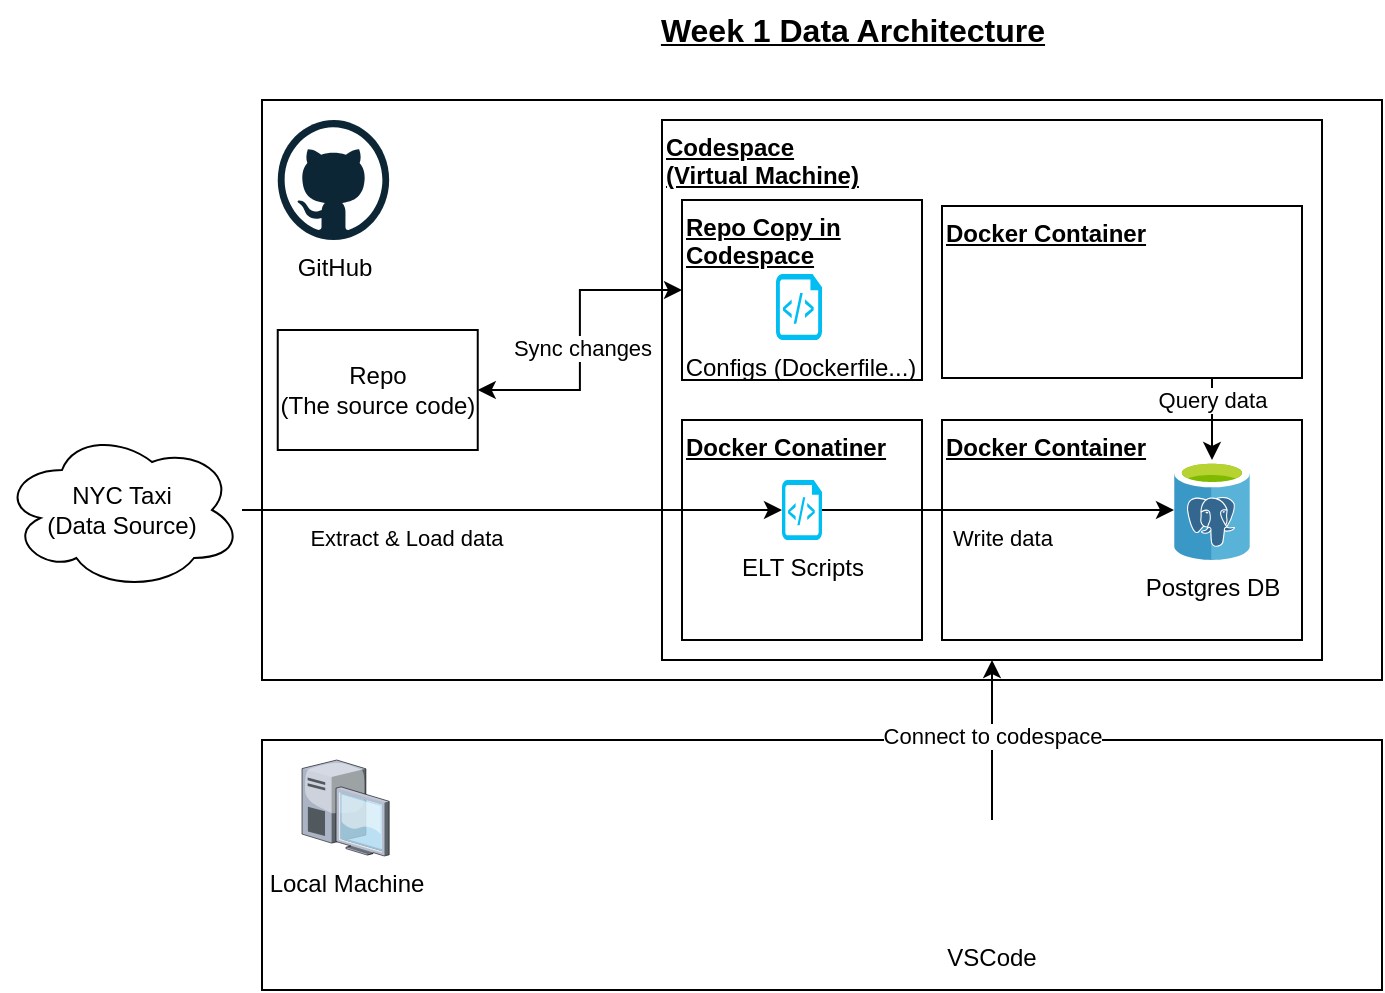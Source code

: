 <mxfile version="21.6.6" type="device">
  <diagram name="Page-1" id="iUM964dhSpFM8SjVnN2g">
    <mxGraphModel dx="1434" dy="690" grid="1" gridSize="10" guides="1" tooltips="1" connect="1" arrows="1" fold="1" page="1" pageScale="1" pageWidth="850" pageHeight="1100" math="0" shadow="0">
      <root>
        <mxCell id="0" />
        <mxCell id="1" parent="0" />
        <mxCell id="ywrwNOs_BQkq8wiRAcHL-15" value="" style="rounded=0;whiteSpace=wrap;html=1;" vertex="1" parent="1">
          <mxGeometry x="130" y="70" width="560" height="290" as="geometry" />
        </mxCell>
        <mxCell id="ywrwNOs_BQkq8wiRAcHL-14" value="" style="rounded=0;whiteSpace=wrap;html=1;" vertex="1" parent="1">
          <mxGeometry x="130" y="390" width="560" height="125" as="geometry" />
        </mxCell>
        <mxCell id="ywrwNOs_BQkq8wiRAcHL-23" value="Codespace&lt;br&gt;(Virtual Machine)" style="rounded=0;whiteSpace=wrap;html=1;verticalAlign=top;align=left;fontStyle=5" vertex="1" parent="1">
          <mxGeometry x="330" y="80" width="330" height="270" as="geometry" />
        </mxCell>
        <mxCell id="ywrwNOs_BQkq8wiRAcHL-48" value="Repo Copy in Codespace" style="rounded=0;whiteSpace=wrap;html=1;align=left;verticalAlign=top;fontStyle=5" vertex="1" parent="1">
          <mxGeometry x="340" y="120" width="120" height="90" as="geometry" />
        </mxCell>
        <mxCell id="ywrwNOs_BQkq8wiRAcHL-49" value="Docker Container" style="rounded=0;whiteSpace=wrap;html=1;verticalAlign=top;fontStyle=5;align=left;" vertex="1" parent="1">
          <mxGeometry x="470" y="123" width="180" height="86" as="geometry" />
        </mxCell>
        <mxCell id="ywrwNOs_BQkq8wiRAcHL-50" value="Docker Container" style="rounded=0;whiteSpace=wrap;html=1;verticalAlign=top;fontStyle=5;align=left;fontSize=12;" vertex="1" parent="1">
          <mxGeometry x="470" y="230" width="180" height="110" as="geometry" />
        </mxCell>
        <mxCell id="ywrwNOs_BQkq8wiRAcHL-24" value="Postgres DB" style="image;sketch=0;aspect=fixed;html=1;points=[];align=center;fontSize=12;image=img/lib/mscae/Azure_Database_for_PostgreSQL_servers.svg;" vertex="1" parent="1">
          <mxGeometry x="586" y="250" width="38" height="50" as="geometry" />
        </mxCell>
        <mxCell id="ywrwNOs_BQkq8wiRAcHL-51" style="edgeStyle=orthogonalEdgeStyle;rounded=0;orthogonalLoop=1;jettySize=auto;html=1;exitX=0.75;exitY=1;exitDx=0;exitDy=0;" edge="1" parent="1" source="ywrwNOs_BQkq8wiRAcHL-49" target="ywrwNOs_BQkq8wiRAcHL-24">
          <mxGeometry relative="1" as="geometry" />
        </mxCell>
        <mxCell id="ywrwNOs_BQkq8wiRAcHL-52" value="Query data" style="edgeLabel;html=1;align=center;verticalAlign=middle;resizable=0;points=[];" vertex="1" connectable="0" parent="ywrwNOs_BQkq8wiRAcHL-51">
          <mxGeometry x="-0.25" y="1" relative="1" as="geometry">
            <mxPoint x="-1" y="-5" as="offset" />
          </mxGeometry>
        </mxCell>
        <mxCell id="ywrwNOs_BQkq8wiRAcHL-56" value="Docker Conatiner" style="rounded=0;whiteSpace=wrap;html=1;align=left;verticalAlign=top;fontStyle=5" vertex="1" parent="1">
          <mxGeometry x="340" y="230" width="120" height="110" as="geometry" />
        </mxCell>
        <mxCell id="ywrwNOs_BQkq8wiRAcHL-6" value="Untitled Layer" parent="0" />
        <mxCell id="ywrwNOs_BQkq8wiRAcHL-8" value="GitHub" style="dashed=0;outlineConnect=0;html=1;align=center;labelPosition=center;verticalLabelPosition=bottom;verticalAlign=top;shape=mxgraph.weblogos.github" vertex="1" parent="ywrwNOs_BQkq8wiRAcHL-6">
          <mxGeometry x="137.87" y="80" width="55.71" height="60" as="geometry" />
        </mxCell>
        <mxCell id="ywrwNOs_BQkq8wiRAcHL-9" value="Local Machine" style="verticalLabelPosition=bottom;sketch=0;aspect=fixed;html=1;verticalAlign=top;strokeColor=none;align=center;outlineConnect=0;shape=mxgraph.citrix.desktop;" vertex="1" parent="ywrwNOs_BQkq8wiRAcHL-6">
          <mxGeometry x="150" y="400" width="43.58" height="47.99" as="geometry" />
        </mxCell>
        <mxCell id="ywrwNOs_BQkq8wiRAcHL-29" style="edgeStyle=orthogonalEdgeStyle;rounded=0;orthogonalLoop=1;jettySize=auto;html=1;entryX=0.5;entryY=1;entryDx=0;entryDy=0;" edge="1" parent="ywrwNOs_BQkq8wiRAcHL-6" source="ywrwNOs_BQkq8wiRAcHL-10" target="ywrwNOs_BQkq8wiRAcHL-23">
          <mxGeometry relative="1" as="geometry" />
        </mxCell>
        <mxCell id="ywrwNOs_BQkq8wiRAcHL-30" value="Connect to codespace" style="edgeLabel;html=1;align=center;verticalAlign=middle;resizable=0;points=[];" vertex="1" connectable="0" parent="ywrwNOs_BQkq8wiRAcHL-29">
          <mxGeometry x="0.05" relative="1" as="geometry">
            <mxPoint as="offset" />
          </mxGeometry>
        </mxCell>
        <mxCell id="ywrwNOs_BQkq8wiRAcHL-10" value="VSCode" style="shape=image;verticalLabelPosition=bottom;labelBackgroundColor=default;verticalAlign=top;aspect=fixed;imageAspect=0;image=https://upload.wikimedia.org/wikipedia/commons/thumb/9/9a/Visual_Studio_Code_1.35_icon.svg/512px-Visual_Studio_Code_1.35_icon.svg.png;" vertex="1" parent="ywrwNOs_BQkq8wiRAcHL-6">
          <mxGeometry x="467.5" y="430" width="55" height="55" as="geometry" />
        </mxCell>
        <mxCell id="ywrwNOs_BQkq8wiRAcHL-43" style="edgeStyle=orthogonalEdgeStyle;rounded=0;orthogonalLoop=1;jettySize=auto;html=1;entryX=0;entryY=0.5;entryDx=0;entryDy=0;startArrow=classic;startFill=1;" edge="1" parent="ywrwNOs_BQkq8wiRAcHL-6" source="ywrwNOs_BQkq8wiRAcHL-19" target="ywrwNOs_BQkq8wiRAcHL-48">
          <mxGeometry relative="1" as="geometry" />
        </mxCell>
        <mxCell id="ywrwNOs_BQkq8wiRAcHL-44" value="Sync changes" style="edgeLabel;html=1;align=center;verticalAlign=middle;resizable=0;points=[];" vertex="1" connectable="0" parent="ywrwNOs_BQkq8wiRAcHL-43">
          <mxGeometry x="-0.191" relative="1" as="geometry">
            <mxPoint x="1" y="-11" as="offset" />
          </mxGeometry>
        </mxCell>
        <mxCell id="ywrwNOs_BQkq8wiRAcHL-19" value="Repo&lt;br&gt;(The source code)" style="rounded=0;whiteSpace=wrap;html=1;" vertex="1" parent="ywrwNOs_BQkq8wiRAcHL-6">
          <mxGeometry x="137.87" y="185" width="100" height="60" as="geometry" />
        </mxCell>
        <mxCell id="ywrwNOs_BQkq8wiRAcHL-25" value="" style="shape=image;verticalLabelPosition=bottom;labelBackgroundColor=default;verticalAlign=top;aspect=fixed;imageAspect=0;image=https://img.thingsboard.io/reference/performance-aws-instances/method/pgadmin/pgadmin-starting.png;" vertex="1" parent="ywrwNOs_BQkq8wiRAcHL-6">
          <mxGeometry x="475" y="149" width="170" height="48.06" as="geometry" />
        </mxCell>
        <mxCell id="ywrwNOs_BQkq8wiRAcHL-40" style="edgeStyle=orthogonalEdgeStyle;rounded=0;orthogonalLoop=1;jettySize=auto;html=1;" edge="1" parent="ywrwNOs_BQkq8wiRAcHL-6" source="ywrwNOs_BQkq8wiRAcHL-31" target="ywrwNOs_BQkq8wiRAcHL-24">
          <mxGeometry relative="1" as="geometry" />
        </mxCell>
        <mxCell id="ywrwNOs_BQkq8wiRAcHL-41" value="Write data" style="edgeLabel;html=1;align=center;verticalAlign=middle;resizable=0;points=[];" vertex="1" connectable="0" parent="ywrwNOs_BQkq8wiRAcHL-40">
          <mxGeometry x="-0.165" y="1" relative="1" as="geometry">
            <mxPoint x="16" y="15" as="offset" />
          </mxGeometry>
        </mxCell>
        <mxCell id="ywrwNOs_BQkq8wiRAcHL-31" value="ELT Scripts" style="verticalLabelPosition=bottom;html=1;verticalAlign=top;align=center;strokeColor=none;fillColor=#00BEF2;shape=mxgraph.azure.script_file;pointerEvents=1;" vertex="1" parent="ywrwNOs_BQkq8wiRAcHL-6">
          <mxGeometry x="390" y="260" width="20" height="30" as="geometry" />
        </mxCell>
        <mxCell id="ywrwNOs_BQkq8wiRAcHL-45" style="edgeStyle=orthogonalEdgeStyle;rounded=0;orthogonalLoop=1;jettySize=auto;html=1;entryX=0;entryY=0.5;entryDx=0;entryDy=0;entryPerimeter=0;" edge="1" parent="ywrwNOs_BQkq8wiRAcHL-6" source="ywrwNOs_BQkq8wiRAcHL-38" target="ywrwNOs_BQkq8wiRAcHL-31">
          <mxGeometry relative="1" as="geometry" />
        </mxCell>
        <mxCell id="ywrwNOs_BQkq8wiRAcHL-46" value="Extract &amp;amp; Load data" style="edgeLabel;html=1;align=center;verticalAlign=middle;resizable=0;points=[];" vertex="1" connectable="0" parent="ywrwNOs_BQkq8wiRAcHL-45">
          <mxGeometry x="0.143" y="2" relative="1" as="geometry">
            <mxPoint x="-73" y="16" as="offset" />
          </mxGeometry>
        </mxCell>
        <mxCell id="ywrwNOs_BQkq8wiRAcHL-38" value="NYC Taxi&lt;br&gt;(Data Source)" style="ellipse;shape=cloud;whiteSpace=wrap;html=1;" vertex="1" parent="ywrwNOs_BQkq8wiRAcHL-6">
          <mxGeometry y="235" width="120" height="80" as="geometry" />
        </mxCell>
        <mxCell id="ywrwNOs_BQkq8wiRAcHL-47" value="Week 1 Data Architecture" style="text;html=1;strokeColor=none;fillColor=none;align=center;verticalAlign=middle;whiteSpace=wrap;rounded=0;fontStyle=5;fontSize=16;" vertex="1" parent="ywrwNOs_BQkq8wiRAcHL-6">
          <mxGeometry x="318" y="20" width="215" height="30" as="geometry" />
        </mxCell>
        <mxCell id="ywrwNOs_BQkq8wiRAcHL-55" value="Configs (Dockerfile...)" style="verticalLabelPosition=bottom;html=1;verticalAlign=top;align=center;strokeColor=none;fillColor=#00BEF2;shape=mxgraph.azure.script_file;pointerEvents=1;" vertex="1" parent="ywrwNOs_BQkq8wiRAcHL-6">
          <mxGeometry x="387" y="157" width="23" height="33" as="geometry" />
        </mxCell>
      </root>
    </mxGraphModel>
  </diagram>
</mxfile>
